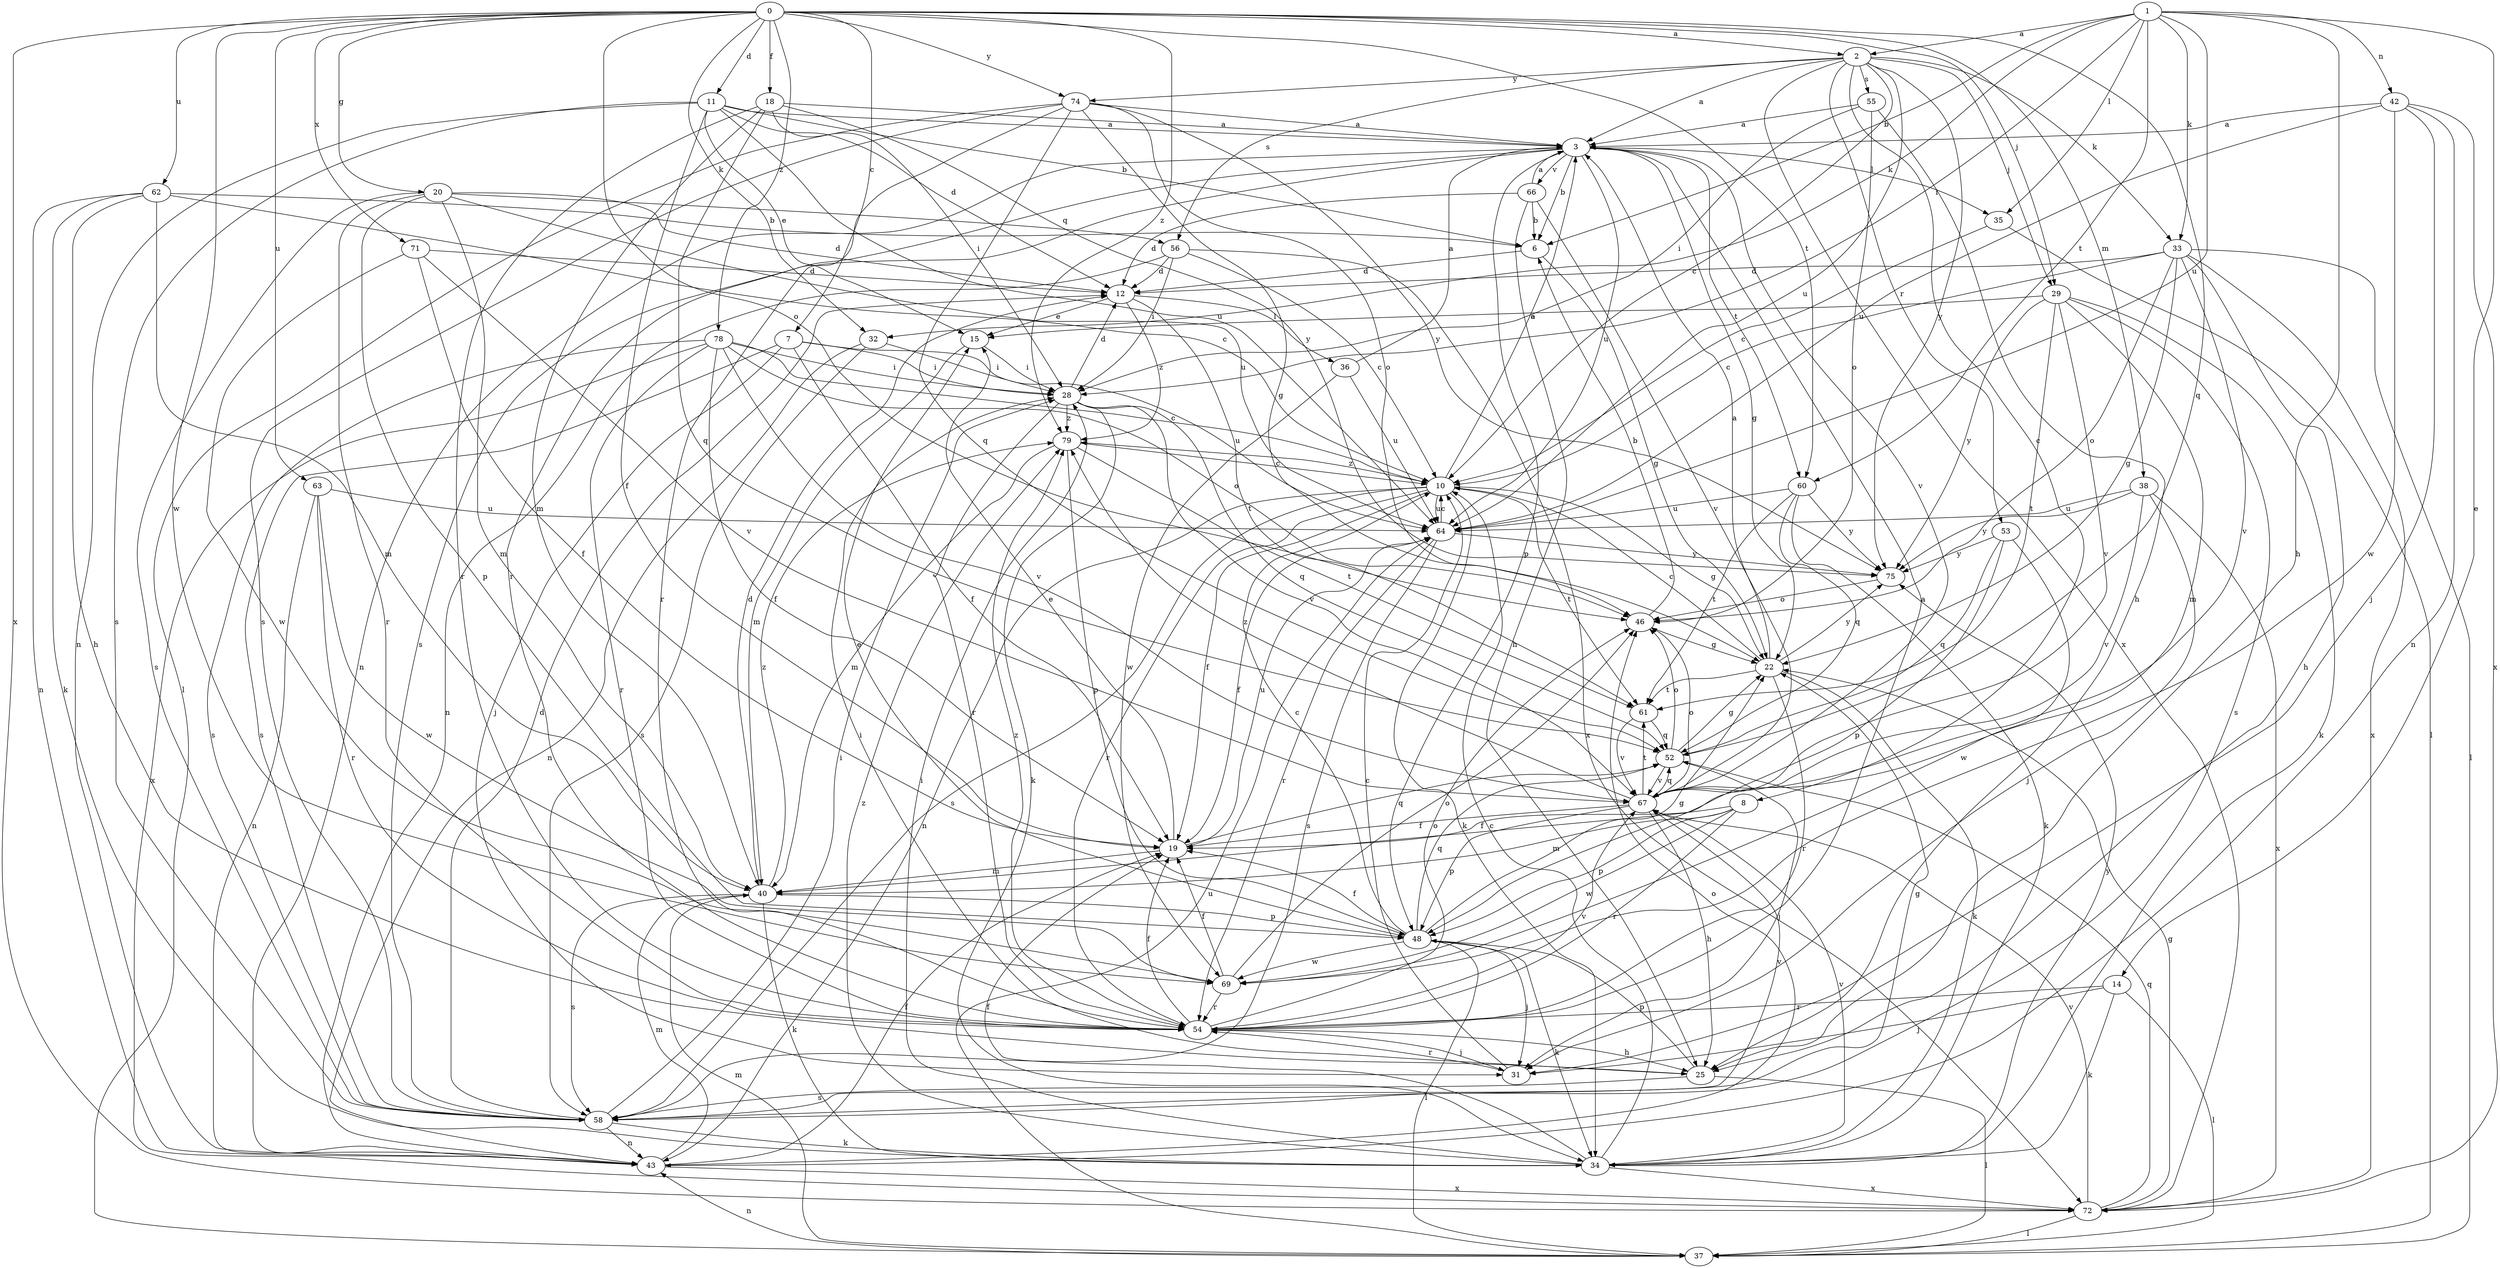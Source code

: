 strict digraph  {
0;
1;
2;
3;
6;
7;
8;
10;
11;
12;
14;
15;
18;
19;
20;
22;
25;
28;
29;
31;
32;
33;
34;
35;
36;
37;
38;
40;
42;
43;
46;
48;
52;
53;
54;
55;
56;
58;
60;
61;
62;
63;
64;
66;
67;
69;
71;
72;
74;
75;
78;
79;
0 -> 2  [label=a];
0 -> 7  [label=c];
0 -> 11  [label=d];
0 -> 18  [label=f];
0 -> 20  [label=g];
0 -> 29  [label=j];
0 -> 32  [label=k];
0 -> 38  [label=m];
0 -> 46  [label=o];
0 -> 52  [label=q];
0 -> 60  [label=t];
0 -> 62  [label=u];
0 -> 63  [label=u];
0 -> 69  [label=w];
0 -> 71  [label=x];
0 -> 72  [label=x];
0 -> 74  [label=y];
0 -> 78  [label=z];
0 -> 79  [label=z];
1 -> 2  [label=a];
1 -> 6  [label=b];
1 -> 14  [label=e];
1 -> 25  [label=h];
1 -> 28  [label=i];
1 -> 32  [label=k];
1 -> 33  [label=k];
1 -> 35  [label=l];
1 -> 42  [label=n];
1 -> 60  [label=t];
1 -> 64  [label=u];
2 -> 3  [label=a];
2 -> 8  [label=c];
2 -> 10  [label=c];
2 -> 29  [label=j];
2 -> 33  [label=k];
2 -> 53  [label=r];
2 -> 55  [label=s];
2 -> 56  [label=s];
2 -> 64  [label=u];
2 -> 72  [label=x];
2 -> 74  [label=y];
2 -> 75  [label=y];
3 -> 6  [label=b];
3 -> 22  [label=g];
3 -> 35  [label=l];
3 -> 43  [label=n];
3 -> 48  [label=p];
3 -> 54  [label=r];
3 -> 58  [label=s];
3 -> 60  [label=t];
3 -> 64  [label=u];
3 -> 66  [label=v];
3 -> 67  [label=v];
6 -> 12  [label=d];
6 -> 22  [label=g];
7 -> 19  [label=f];
7 -> 28  [label=i];
7 -> 31  [label=j];
7 -> 58  [label=s];
7 -> 64  [label=u];
8 -> 19  [label=f];
8 -> 40  [label=m];
8 -> 48  [label=p];
8 -> 54  [label=r];
8 -> 69  [label=w];
10 -> 3  [label=a];
10 -> 19  [label=f];
10 -> 22  [label=g];
10 -> 34  [label=k];
10 -> 43  [label=n];
10 -> 54  [label=r];
10 -> 58  [label=s];
10 -> 61  [label=t];
10 -> 64  [label=u];
10 -> 79  [label=z];
11 -> 3  [label=a];
11 -> 6  [label=b];
11 -> 12  [label=d];
11 -> 15  [label=e];
11 -> 19  [label=f];
11 -> 43  [label=n];
11 -> 58  [label=s];
11 -> 64  [label=u];
12 -> 15  [label=e];
12 -> 36  [label=l];
12 -> 61  [label=t];
12 -> 79  [label=z];
14 -> 31  [label=j];
14 -> 34  [label=k];
14 -> 37  [label=l];
14 -> 54  [label=r];
15 -> 28  [label=i];
15 -> 40  [label=m];
18 -> 3  [label=a];
18 -> 28  [label=i];
18 -> 40  [label=m];
18 -> 52  [label=q];
18 -> 54  [label=r];
18 -> 75  [label=y];
19 -> 15  [label=e];
19 -> 40  [label=m];
19 -> 52  [label=q];
19 -> 64  [label=u];
20 -> 12  [label=d];
20 -> 40  [label=m];
20 -> 48  [label=p];
20 -> 54  [label=r];
20 -> 58  [label=s];
20 -> 64  [label=u];
20 -> 56  [label=q];
22 -> 3  [label=a];
22 -> 10  [label=c];
22 -> 34  [label=k];
22 -> 54  [label=r];
22 -> 61  [label=t];
22 -> 75  [label=y];
25 -> 28  [label=i];
25 -> 37  [label=l];
25 -> 48  [label=p];
25 -> 58  [label=s];
28 -> 12  [label=d];
28 -> 34  [label=k];
28 -> 52  [label=q];
28 -> 54  [label=r];
28 -> 67  [label=v];
28 -> 79  [label=z];
29 -> 15  [label=e];
29 -> 34  [label=k];
29 -> 40  [label=m];
29 -> 58  [label=s];
29 -> 61  [label=t];
29 -> 67  [label=v];
29 -> 75  [label=y];
31 -> 10  [label=c];
31 -> 54  [label=r];
32 -> 28  [label=i];
32 -> 43  [label=n];
32 -> 58  [label=s];
33 -> 10  [label=c];
33 -> 12  [label=d];
33 -> 22  [label=g];
33 -> 25  [label=h];
33 -> 37  [label=l];
33 -> 46  [label=o];
33 -> 67  [label=v];
33 -> 72  [label=x];
34 -> 10  [label=c];
34 -> 19  [label=f];
34 -> 28  [label=i];
34 -> 67  [label=v];
34 -> 72  [label=x];
34 -> 75  [label=y];
34 -> 79  [label=z];
35 -> 10  [label=c];
35 -> 37  [label=l];
36 -> 3  [label=a];
36 -> 64  [label=u];
36 -> 69  [label=w];
37 -> 40  [label=m];
37 -> 43  [label=n];
37 -> 64  [label=u];
38 -> 31  [label=j];
38 -> 64  [label=u];
38 -> 67  [label=v];
38 -> 72  [label=x];
38 -> 75  [label=y];
40 -> 12  [label=d];
40 -> 34  [label=k];
40 -> 48  [label=p];
40 -> 58  [label=s];
40 -> 79  [label=z];
42 -> 3  [label=a];
42 -> 31  [label=j];
42 -> 43  [label=n];
42 -> 64  [label=u];
42 -> 69  [label=w];
42 -> 72  [label=x];
43 -> 19  [label=f];
43 -> 40  [label=m];
43 -> 46  [label=o];
43 -> 72  [label=x];
46 -> 6  [label=b];
46 -> 22  [label=g];
48 -> 10  [label=c];
48 -> 15  [label=e];
48 -> 19  [label=f];
48 -> 22  [label=g];
48 -> 31  [label=j];
48 -> 34  [label=k];
48 -> 37  [label=l];
48 -> 52  [label=q];
48 -> 69  [label=w];
52 -> 22  [label=g];
52 -> 31  [label=j];
52 -> 46  [label=o];
52 -> 67  [label=v];
53 -> 48  [label=p];
53 -> 52  [label=q];
53 -> 69  [label=w];
53 -> 75  [label=y];
54 -> 3  [label=a];
54 -> 19  [label=f];
54 -> 25  [label=h];
54 -> 31  [label=j];
54 -> 46  [label=o];
54 -> 67  [label=v];
54 -> 79  [label=z];
55 -> 3  [label=a];
55 -> 25  [label=h];
55 -> 28  [label=i];
55 -> 46  [label=o];
56 -> 10  [label=c];
56 -> 12  [label=d];
56 -> 28  [label=i];
56 -> 43  [label=n];
56 -> 72  [label=x];
58 -> 12  [label=d];
58 -> 22  [label=g];
58 -> 28  [label=i];
58 -> 34  [label=k];
58 -> 43  [label=n];
58 -> 67  [label=v];
60 -> 34  [label=k];
60 -> 52  [label=q];
60 -> 61  [label=t];
60 -> 64  [label=u];
60 -> 75  [label=y];
61 -> 52  [label=q];
61 -> 67  [label=v];
62 -> 6  [label=b];
62 -> 10  [label=c];
62 -> 25  [label=h];
62 -> 34  [label=k];
62 -> 40  [label=m];
62 -> 43  [label=n];
63 -> 43  [label=n];
63 -> 54  [label=r];
63 -> 64  [label=u];
63 -> 69  [label=w];
64 -> 10  [label=c];
64 -> 19  [label=f];
64 -> 54  [label=r];
64 -> 58  [label=s];
64 -> 75  [label=y];
66 -> 3  [label=a];
66 -> 6  [label=b];
66 -> 12  [label=d];
66 -> 25  [label=h];
66 -> 67  [label=v];
67 -> 19  [label=f];
67 -> 25  [label=h];
67 -> 46  [label=o];
67 -> 48  [label=p];
67 -> 52  [label=q];
67 -> 61  [label=t];
67 -> 79  [label=z];
69 -> 19  [label=f];
69 -> 46  [label=o];
69 -> 54  [label=r];
71 -> 12  [label=d];
71 -> 19  [label=f];
71 -> 67  [label=v];
71 -> 69  [label=w];
72 -> 22  [label=g];
72 -> 37  [label=l];
72 -> 52  [label=q];
72 -> 67  [label=v];
74 -> 3  [label=a];
74 -> 22  [label=g];
74 -> 37  [label=l];
74 -> 46  [label=o];
74 -> 52  [label=q];
74 -> 54  [label=r];
74 -> 58  [label=s];
74 -> 75  [label=y];
75 -> 46  [label=o];
78 -> 10  [label=c];
78 -> 19  [label=f];
78 -> 28  [label=i];
78 -> 46  [label=o];
78 -> 54  [label=r];
78 -> 58  [label=s];
78 -> 67  [label=v];
78 -> 72  [label=x];
79 -> 10  [label=c];
79 -> 40  [label=m];
79 -> 48  [label=p];
79 -> 61  [label=t];
}
